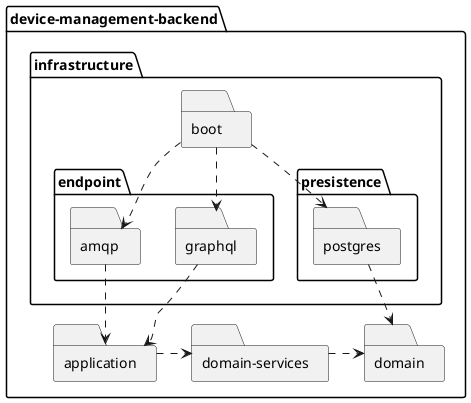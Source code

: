 @startuml device-management-backend

folder "device-management-backend" {
    folder "application" as APP
    folder "domain" as DOM
    folder "domain-services" as DOM_SERV
    folder "infrastructure" as INFRA {
        folder "boot" as BOOT
        folder "presistence" as PERSIST {
            folder "postgres" as POSTG
        }
        folder "endpoint" as ENDPOINT {
            folder "graphql" as GRAPH
            folder "amqp" as AMQP
        }
    }

    AMQP ..> APP
    POSTG ..> DOM
    GRAPH ..> APP
    APP .> DOM_SERV
    DOM_SERV .> DOM
    BOOT ..> GRAPH
    BOOT ..> POSTG
    BOOT ..> AMQP
}

@enduml
